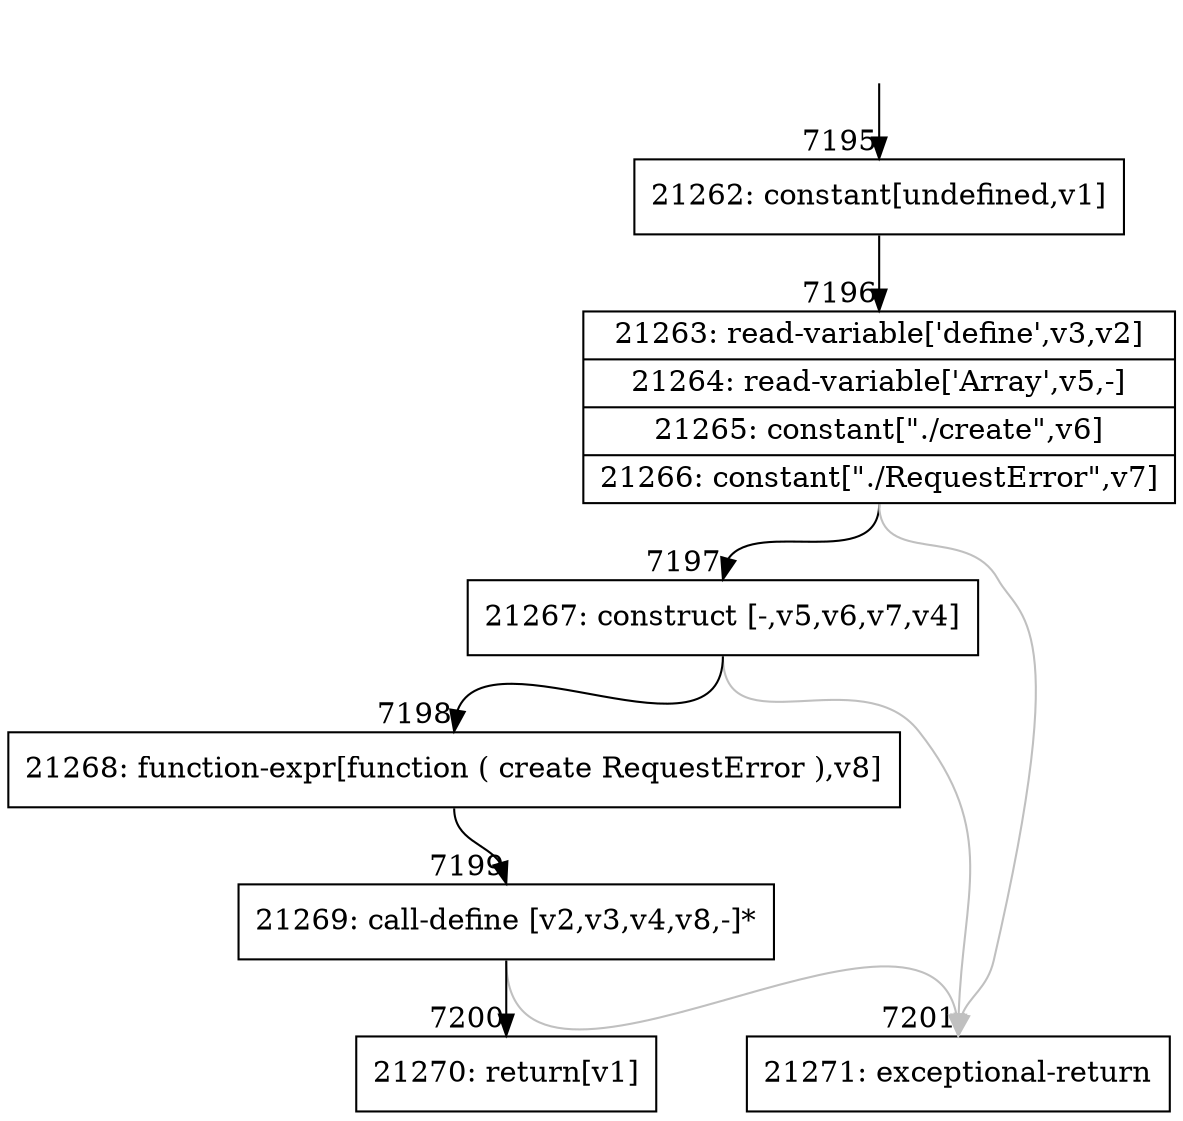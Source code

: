 digraph {
rankdir="TD"
BB_entry495[shape=none,label=""];
BB_entry495 -> BB7195 [tailport=s, headport=n, headlabel="    7195"]
BB7195 [shape=record label="{21262: constant[undefined,v1]}" ] 
BB7195 -> BB7196 [tailport=s, headport=n, headlabel="      7196"]
BB7196 [shape=record label="{21263: read-variable['define',v3,v2]|21264: read-variable['Array',v5,-]|21265: constant[\"./create\",v6]|21266: constant[\"./RequestError\",v7]}" ] 
BB7196 -> BB7197 [tailport=s, headport=n, headlabel="      7197"]
BB7196 -> BB7201 [tailport=s, headport=n, color=gray, headlabel="      7201"]
BB7197 [shape=record label="{21267: construct [-,v5,v6,v7,v4]}" ] 
BB7197 -> BB7198 [tailport=s, headport=n, headlabel="      7198"]
BB7197 -> BB7201 [tailport=s, headport=n, color=gray]
BB7198 [shape=record label="{21268: function-expr[function ( create RequestError ),v8]}" ] 
BB7198 -> BB7199 [tailport=s, headport=n, headlabel="      7199"]
BB7199 [shape=record label="{21269: call-define [v2,v3,v4,v8,-]*}" ] 
BB7199 -> BB7200 [tailport=s, headport=n, headlabel="      7200"]
BB7199 -> BB7201 [tailport=s, headport=n, color=gray]
BB7200 [shape=record label="{21270: return[v1]}" ] 
BB7201 [shape=record label="{21271: exceptional-return}" ] 
//#$~ 10037
}
